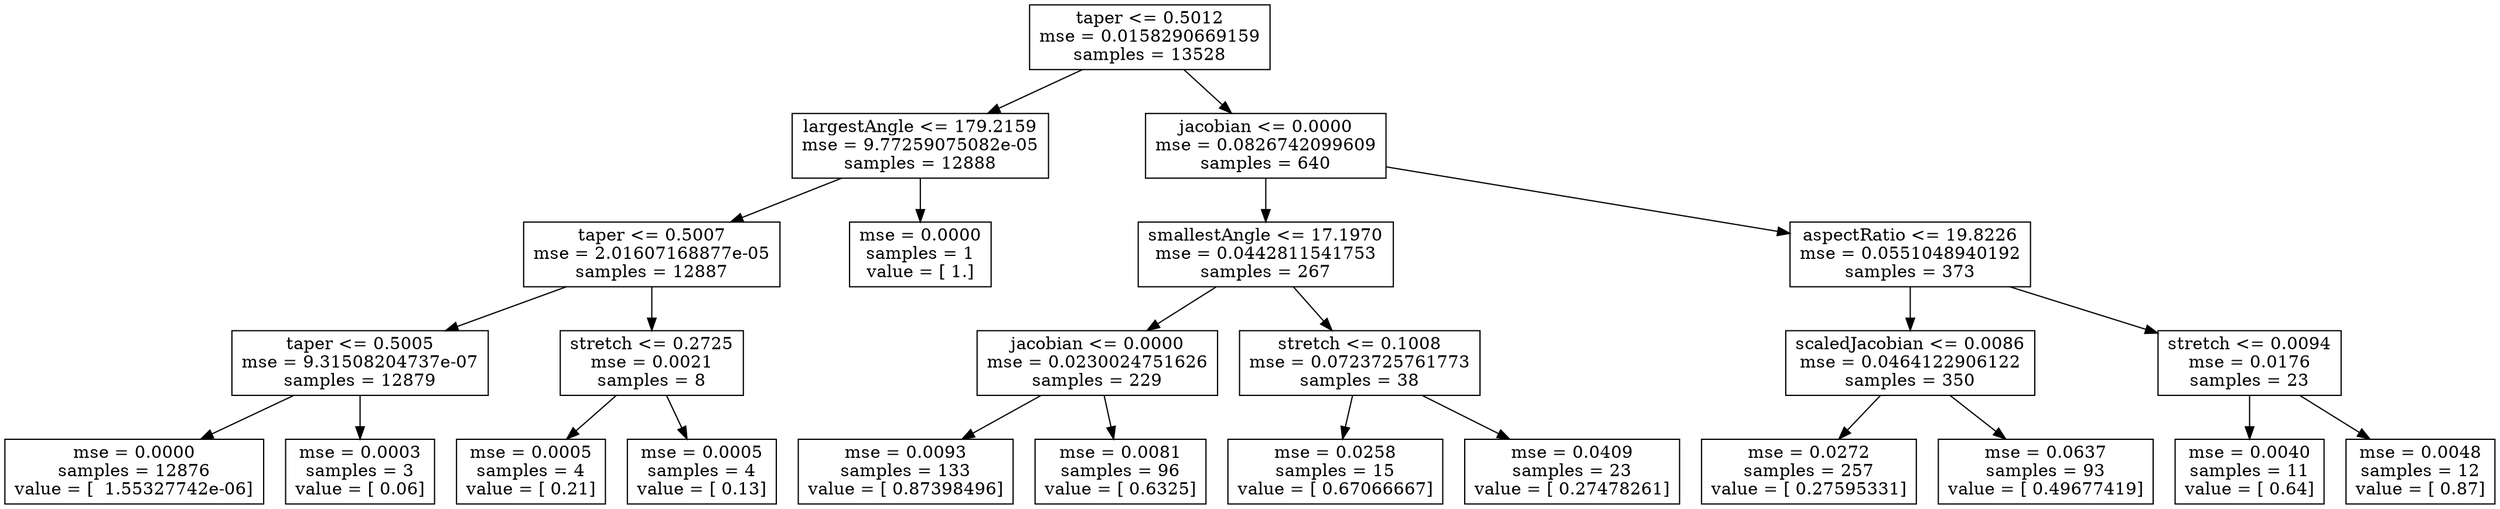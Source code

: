 digraph Tree {
0 [label="taper <= 0.5012\nmse = 0.0158290669159\nsamples = 13528", shape="box"] ;
1 [label="largestAngle <= 179.2159\nmse = 9.77259075082e-05\nsamples = 12888", shape="box"] ;
0 -> 1 ;
2 [label="taper <= 0.5007\nmse = 2.01607168877e-05\nsamples = 12887", shape="box"] ;
1 -> 2 ;
3 [label="taper <= 0.5005\nmse = 9.31508204737e-07\nsamples = 12879", shape="box"] ;
2 -> 3 ;
4 [label="mse = 0.0000\nsamples = 12876\nvalue = [  1.55327742e-06]", shape="box"] ;
3 -> 4 ;
5 [label="mse = 0.0003\nsamples = 3\nvalue = [ 0.06]", shape="box"] ;
3 -> 5 ;
6 [label="stretch <= 0.2725\nmse = 0.0021\nsamples = 8", shape="box"] ;
2 -> 6 ;
7 [label="mse = 0.0005\nsamples = 4\nvalue = [ 0.21]", shape="box"] ;
6 -> 7 ;
8 [label="mse = 0.0005\nsamples = 4\nvalue = [ 0.13]", shape="box"] ;
6 -> 8 ;
9 [label="mse = 0.0000\nsamples = 1\nvalue = [ 1.]", shape="box"] ;
1 -> 9 ;
10 [label="jacobian <= 0.0000\nmse = 0.0826742099609\nsamples = 640", shape="box"] ;
0 -> 10 ;
11 [label="smallestAngle <= 17.1970\nmse = 0.0442811541753\nsamples = 267", shape="box"] ;
10 -> 11 ;
12 [label="jacobian <= 0.0000\nmse = 0.0230024751626\nsamples = 229", shape="box"] ;
11 -> 12 ;
13 [label="mse = 0.0093\nsamples = 133\nvalue = [ 0.87398496]", shape="box"] ;
12 -> 13 ;
14 [label="mse = 0.0081\nsamples = 96\nvalue = [ 0.6325]", shape="box"] ;
12 -> 14 ;
15 [label="stretch <= 0.1008\nmse = 0.0723725761773\nsamples = 38", shape="box"] ;
11 -> 15 ;
16 [label="mse = 0.0258\nsamples = 15\nvalue = [ 0.67066667]", shape="box"] ;
15 -> 16 ;
17 [label="mse = 0.0409\nsamples = 23\nvalue = [ 0.27478261]", shape="box"] ;
15 -> 17 ;
18 [label="aspectRatio <= 19.8226\nmse = 0.0551048940192\nsamples = 373", shape="box"] ;
10 -> 18 ;
19 [label="scaledJacobian <= 0.0086\nmse = 0.0464122906122\nsamples = 350", shape="box"] ;
18 -> 19 ;
20 [label="mse = 0.0272\nsamples = 257\nvalue = [ 0.27595331]", shape="box"] ;
19 -> 20 ;
21 [label="mse = 0.0637\nsamples = 93\nvalue = [ 0.49677419]", shape="box"] ;
19 -> 21 ;
22 [label="stretch <= 0.0094\nmse = 0.0176\nsamples = 23", shape="box"] ;
18 -> 22 ;
23 [label="mse = 0.0040\nsamples = 11\nvalue = [ 0.64]", shape="box"] ;
22 -> 23 ;
24 [label="mse = 0.0048\nsamples = 12\nvalue = [ 0.87]", shape="box"] ;
22 -> 24 ;
}